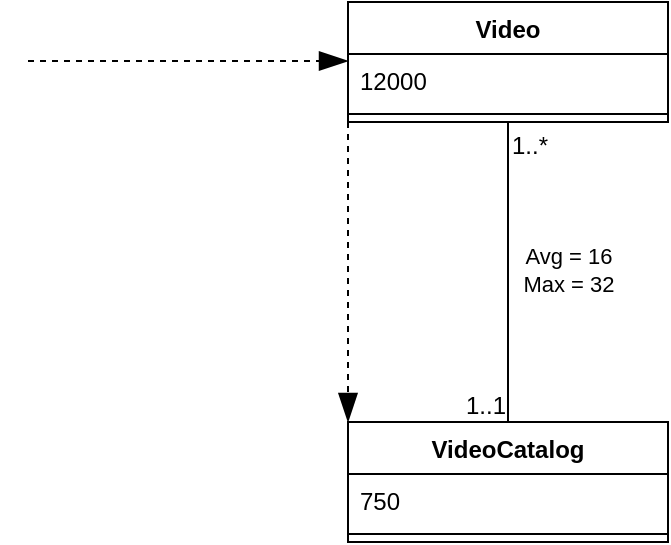<mxfile version="22.1.5" type="github">
  <diagram name="Page-1" id="8zndmoRGGSP9FW35cJ_G">
    <mxGraphModel dx="794" dy="428" grid="1" gridSize="10" guides="1" tooltips="1" connect="1" arrows="1" fold="1" page="1" pageScale="1" pageWidth="850" pageHeight="1100" math="0" shadow="0">
      <root>
        <mxCell id="0" />
        <mxCell id="1" parent="0" />
        <mxCell id="oubgCRZsgGD5w85jZlzd-23" value="" style="endArrow=none;html=1;rounded=0;entryX=0.5;entryY=0;entryDx=0;entryDy=0;edgeStyle=orthogonalEdgeStyle;exitX=0.5;exitY=1;exitDx=0;exitDy=0;" edge="1" parent="1" source="oubgCRZsgGD5w85jZlzd-27" target="oubgCRZsgGD5w85jZlzd-34">
          <mxGeometry relative="1" as="geometry">
            <mxPoint x="499.75" y="780" as="sourcePoint" />
            <mxPoint x="539.75" y="900" as="targetPoint" />
          </mxGeometry>
        </mxCell>
        <mxCell id="oubgCRZsgGD5w85jZlzd-24" value="1..*" style="resizable=0;html=1;whiteSpace=wrap;align=left;verticalAlign=bottom;" connectable="0" vertex="1" parent="oubgCRZsgGD5w85jZlzd-23">
          <mxGeometry x="-1" relative="1" as="geometry">
            <mxPoint y="20" as="offset" />
          </mxGeometry>
        </mxCell>
        <mxCell id="oubgCRZsgGD5w85jZlzd-25" value="1..1" style="resizable=0;html=1;whiteSpace=wrap;align=right;verticalAlign=bottom;" connectable="0" vertex="1" parent="oubgCRZsgGD5w85jZlzd-23">
          <mxGeometry x="1" relative="1" as="geometry" />
        </mxCell>
        <mxCell id="oubgCRZsgGD5w85jZlzd-42" value="&lt;div&gt;Avg = 16&lt;br&gt;&lt;/div&gt;&lt;div&gt;Max = 32&lt;br&gt;&lt;/div&gt;" style="edgeLabel;html=1;align=center;verticalAlign=middle;resizable=0;points=[];" vertex="1" connectable="0" parent="oubgCRZsgGD5w85jZlzd-23">
          <mxGeometry x="-0.013" y="-1" relative="1" as="geometry">
            <mxPoint x="31" as="offset" />
          </mxGeometry>
        </mxCell>
        <mxCell id="oubgCRZsgGD5w85jZlzd-27" value="Video" style="swimlane;fontStyle=1;align=center;verticalAlign=top;childLayout=stackLayout;horizontal=1;startSize=26;horizontalStack=0;resizeParent=1;resizeParentMax=0;resizeLast=0;collapsible=1;marginBottom=0;whiteSpace=wrap;html=1;" vertex="1" parent="1">
          <mxGeometry x="440" y="700" width="160" height="60" as="geometry" />
        </mxCell>
        <mxCell id="oubgCRZsgGD5w85jZlzd-28" value="12000" style="text;strokeColor=none;fillColor=none;align=left;verticalAlign=top;spacingLeft=4;spacingRight=4;overflow=hidden;rotatable=0;points=[[0,0.5],[1,0.5]];portConstraint=eastwest;whiteSpace=wrap;html=1;" vertex="1" parent="oubgCRZsgGD5w85jZlzd-27">
          <mxGeometry y="26" width="160" height="26" as="geometry" />
        </mxCell>
        <mxCell id="oubgCRZsgGD5w85jZlzd-29" value="" style="line;strokeWidth=1;fillColor=none;align=left;verticalAlign=middle;spacingTop=-1;spacingLeft=3;spacingRight=3;rotatable=0;labelPosition=right;points=[];portConstraint=eastwest;strokeColor=inherit;" vertex="1" parent="oubgCRZsgGD5w85jZlzd-27">
          <mxGeometry y="52" width="160" height="8" as="geometry" />
        </mxCell>
        <mxCell id="oubgCRZsgGD5w85jZlzd-34" value="VideoCatalog" style="swimlane;fontStyle=1;align=center;verticalAlign=top;childLayout=stackLayout;horizontal=1;startSize=26;horizontalStack=0;resizeParent=1;resizeParentMax=0;resizeLast=0;collapsible=1;marginBottom=0;whiteSpace=wrap;html=1;" vertex="1" parent="1">
          <mxGeometry x="440" y="910" width="160" height="60" as="geometry" />
        </mxCell>
        <mxCell id="oubgCRZsgGD5w85jZlzd-35" value="750" style="text;strokeColor=none;fillColor=none;align=left;verticalAlign=top;spacingLeft=4;spacingRight=4;overflow=hidden;rotatable=0;points=[[0,0.5],[1,0.5]];portConstraint=eastwest;whiteSpace=wrap;html=1;" vertex="1" parent="oubgCRZsgGD5w85jZlzd-34">
          <mxGeometry y="26" width="160" height="26" as="geometry" />
        </mxCell>
        <mxCell id="oubgCRZsgGD5w85jZlzd-36" value="" style="line;strokeWidth=1;fillColor=none;align=left;verticalAlign=middle;spacingTop=-1;spacingLeft=3;spacingRight=3;rotatable=0;labelPosition=right;points=[];portConstraint=eastwest;strokeColor=inherit;" vertex="1" parent="oubgCRZsgGD5w85jZlzd-34">
          <mxGeometry y="52" width="160" height="8" as="geometry" />
        </mxCell>
        <mxCell id="oubgCRZsgGD5w85jZlzd-38" value="" style="endArrow=blockThin;dashed=1;endFill=1;endSize=12;html=1;rounded=0;" edge="1" parent="1">
          <mxGeometry width="160" relative="1" as="geometry">
            <mxPoint x="280" y="729.5" as="sourcePoint" />
            <mxPoint x="440" y="729.5" as="targetPoint" />
          </mxGeometry>
        </mxCell>
        <mxCell id="oubgCRZsgGD5w85jZlzd-39" value="" style="endArrow=blockThin;dashed=1;endFill=1;endSize=12;html=1;rounded=0;exitX=0;exitY=1;exitDx=0;exitDy=0;entryX=0;entryY=0;entryDx=0;entryDy=0;" edge="1" parent="1" source="oubgCRZsgGD5w85jZlzd-27" target="oubgCRZsgGD5w85jZlzd-34">
          <mxGeometry width="160" relative="1" as="geometry">
            <mxPoint x="380" y="780" as="sourcePoint" />
            <mxPoint x="380" y="910" as="targetPoint" />
          </mxGeometry>
        </mxCell>
      </root>
    </mxGraphModel>
  </diagram>
</mxfile>
